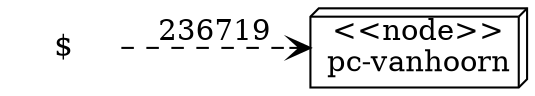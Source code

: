 digraph G {
 rankdir=LR;
"depNode_0" [label="$",shape="none"]

"depNode_1" [label="<<node>>\npc-vanhoorn",shape="box3d",style="filled",fillcolor="white"]


depNode_0->depNode_1[label=236719, style="dashed", arrowhead="open"]
}
